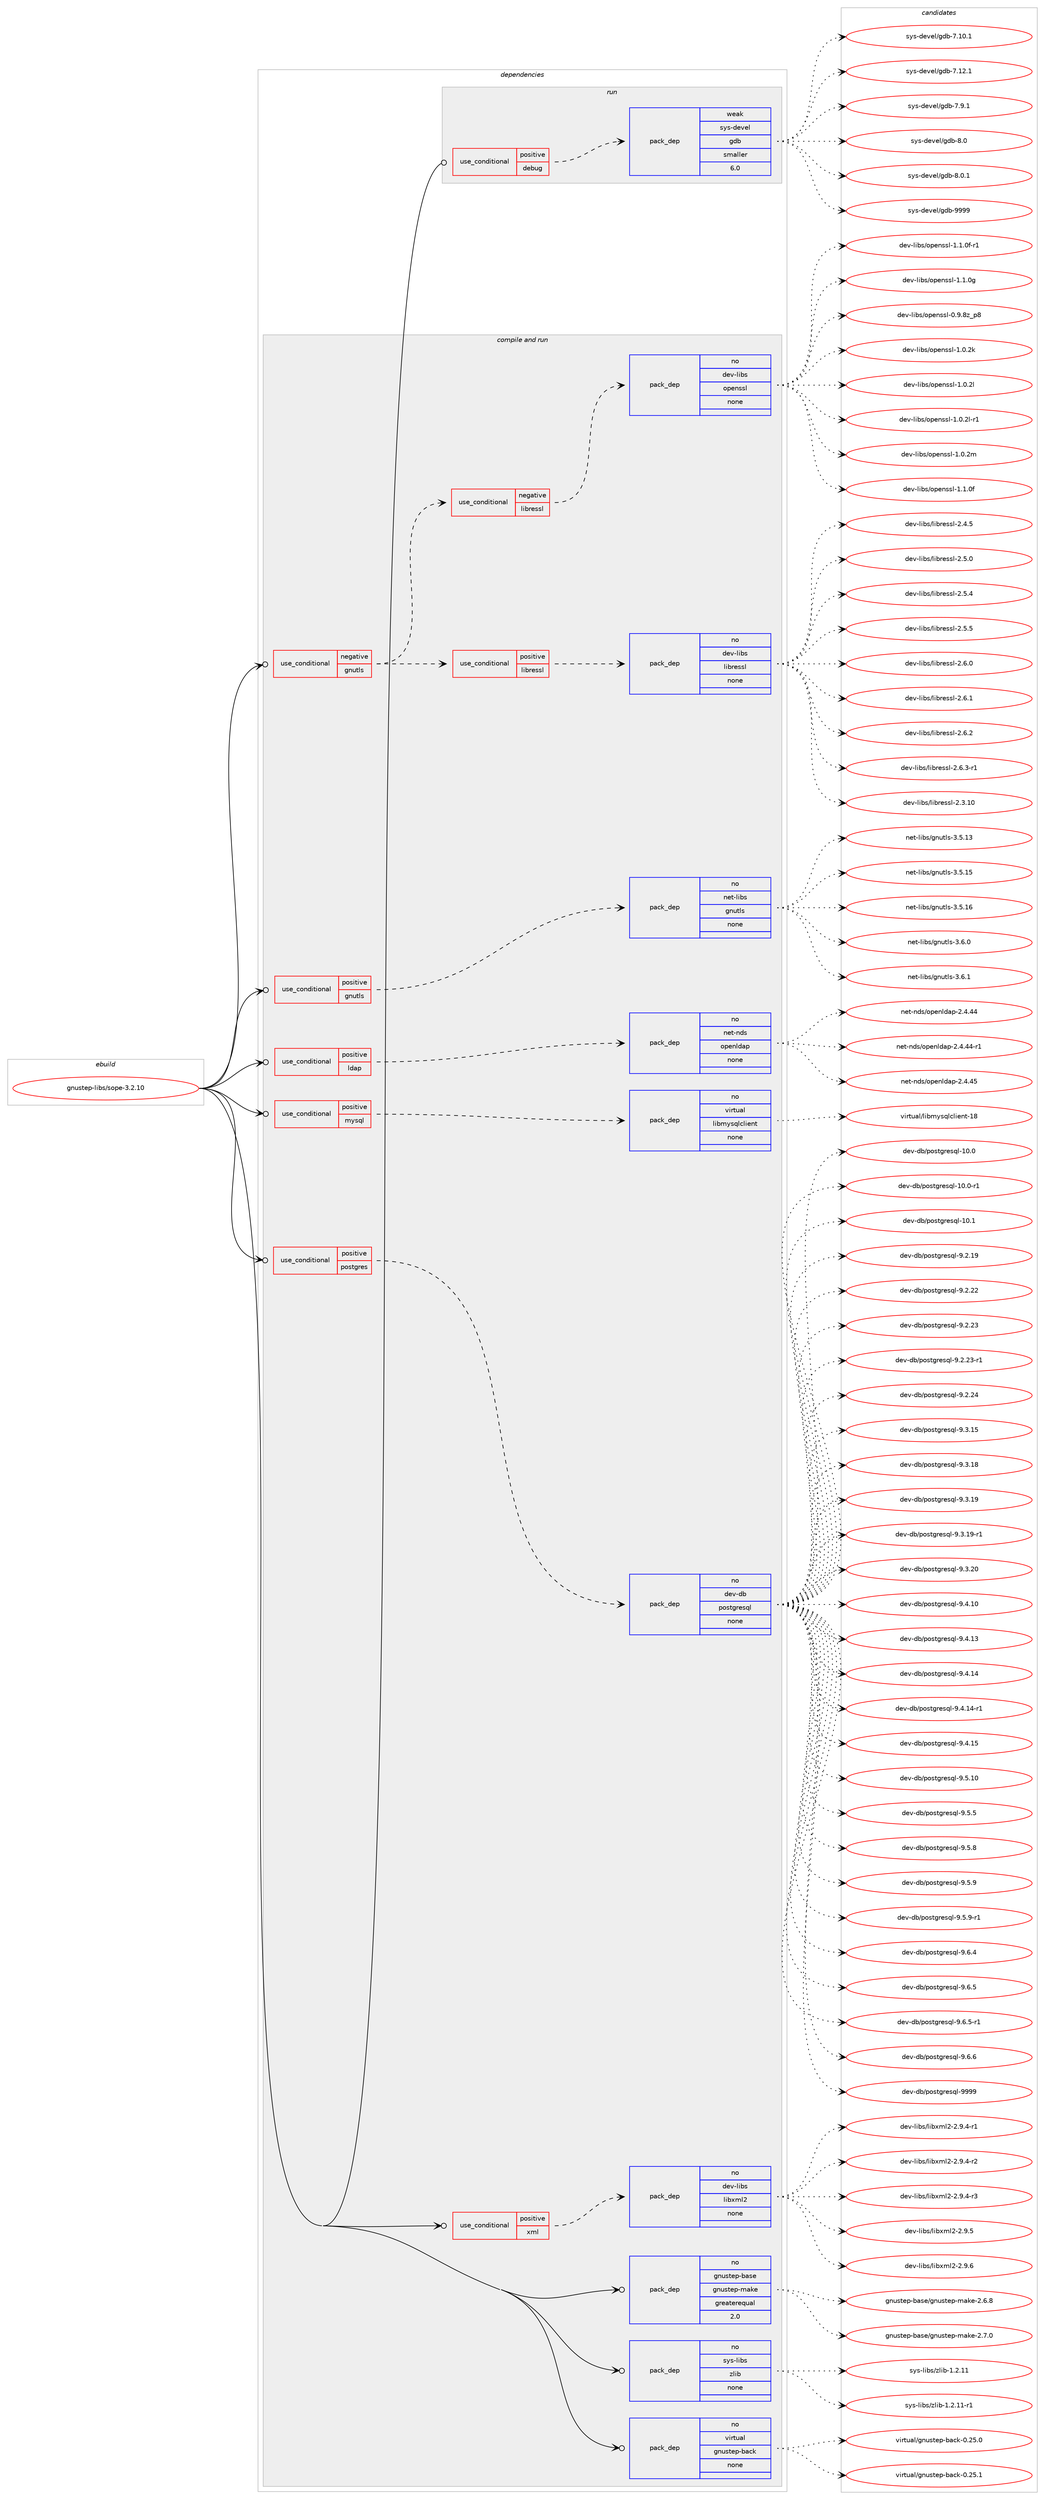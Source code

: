 digraph prolog {

# *************
# Graph options
# *************

newrank=true;
concentrate=true;
compound=true;
graph [rankdir=LR,fontname=Helvetica,fontsize=10,ranksep=1.5];#, ranksep=2.5, nodesep=0.2];
edge  [arrowhead=vee];
node  [fontname=Helvetica,fontsize=10];

# **********
# The ebuild
# **********

subgraph cluster_leftcol {
color=gray;
rank=same;
label=<<i>ebuild</i>>;
id [label="gnustep-libs/sope-3.2.10", color=red, width=4, href="../gnustep-libs/sope-3.2.10.svg"];
}

# ****************
# The dependencies
# ****************

subgraph cluster_midcol {
color=gray;
label=<<i>dependencies</i>>;
subgraph cluster_compile {
fillcolor="#eeeeee";
style=filled;
label=<<i>compile</i>>;
}
subgraph cluster_compileandrun {
fillcolor="#eeeeee";
style=filled;
label=<<i>compile and run</i>>;
subgraph cond82252 {
dependency312917 [label=<<TABLE BORDER="0" CELLBORDER="1" CELLSPACING="0" CELLPADDING="4"><TR><TD ROWSPAN="3" CELLPADDING="10">use_conditional</TD></TR><TR><TD>negative</TD></TR><TR><TD>gnutls</TD></TR></TABLE>>, shape=none, color=red];
subgraph cond82253 {
dependency312918 [label=<<TABLE BORDER="0" CELLBORDER="1" CELLSPACING="0" CELLPADDING="4"><TR><TD ROWSPAN="3" CELLPADDING="10">use_conditional</TD></TR><TR><TD>negative</TD></TR><TR><TD>libressl</TD></TR></TABLE>>, shape=none, color=red];
subgraph pack225685 {
dependency312919 [label=<<TABLE BORDER="0" CELLBORDER="1" CELLSPACING="0" CELLPADDING="4" WIDTH="220"><TR><TD ROWSPAN="6" CELLPADDING="30">pack_dep</TD></TR><TR><TD WIDTH="110">no</TD></TR><TR><TD>dev-libs</TD></TR><TR><TD>openssl</TD></TR><TR><TD>none</TD></TR><TR><TD></TD></TR></TABLE>>, shape=none, color=blue];
}
dependency312918:e -> dependency312919:w [weight=20,style="dashed",arrowhead="vee"];
}
dependency312917:e -> dependency312918:w [weight=20,style="dashed",arrowhead="vee"];
subgraph cond82254 {
dependency312920 [label=<<TABLE BORDER="0" CELLBORDER="1" CELLSPACING="0" CELLPADDING="4"><TR><TD ROWSPAN="3" CELLPADDING="10">use_conditional</TD></TR><TR><TD>positive</TD></TR><TR><TD>libressl</TD></TR></TABLE>>, shape=none, color=red];
subgraph pack225686 {
dependency312921 [label=<<TABLE BORDER="0" CELLBORDER="1" CELLSPACING="0" CELLPADDING="4" WIDTH="220"><TR><TD ROWSPAN="6" CELLPADDING="30">pack_dep</TD></TR><TR><TD WIDTH="110">no</TD></TR><TR><TD>dev-libs</TD></TR><TR><TD>libressl</TD></TR><TR><TD>none</TD></TR><TR><TD></TD></TR></TABLE>>, shape=none, color=blue];
}
dependency312920:e -> dependency312921:w [weight=20,style="dashed",arrowhead="vee"];
}
dependency312917:e -> dependency312920:w [weight=20,style="dashed",arrowhead="vee"];
}
id:e -> dependency312917:w [weight=20,style="solid",arrowhead="odotvee"];
subgraph cond82255 {
dependency312922 [label=<<TABLE BORDER="0" CELLBORDER="1" CELLSPACING="0" CELLPADDING="4"><TR><TD ROWSPAN="3" CELLPADDING="10">use_conditional</TD></TR><TR><TD>positive</TD></TR><TR><TD>gnutls</TD></TR></TABLE>>, shape=none, color=red];
subgraph pack225687 {
dependency312923 [label=<<TABLE BORDER="0" CELLBORDER="1" CELLSPACING="0" CELLPADDING="4" WIDTH="220"><TR><TD ROWSPAN="6" CELLPADDING="30">pack_dep</TD></TR><TR><TD WIDTH="110">no</TD></TR><TR><TD>net-libs</TD></TR><TR><TD>gnutls</TD></TR><TR><TD>none</TD></TR><TR><TD></TD></TR></TABLE>>, shape=none, color=blue];
}
dependency312922:e -> dependency312923:w [weight=20,style="dashed",arrowhead="vee"];
}
id:e -> dependency312922:w [weight=20,style="solid",arrowhead="odotvee"];
subgraph cond82256 {
dependency312924 [label=<<TABLE BORDER="0" CELLBORDER="1" CELLSPACING="0" CELLPADDING="4"><TR><TD ROWSPAN="3" CELLPADDING="10">use_conditional</TD></TR><TR><TD>positive</TD></TR><TR><TD>ldap</TD></TR></TABLE>>, shape=none, color=red];
subgraph pack225688 {
dependency312925 [label=<<TABLE BORDER="0" CELLBORDER="1" CELLSPACING="0" CELLPADDING="4" WIDTH="220"><TR><TD ROWSPAN="6" CELLPADDING="30">pack_dep</TD></TR><TR><TD WIDTH="110">no</TD></TR><TR><TD>net-nds</TD></TR><TR><TD>openldap</TD></TR><TR><TD>none</TD></TR><TR><TD></TD></TR></TABLE>>, shape=none, color=blue];
}
dependency312924:e -> dependency312925:w [weight=20,style="dashed",arrowhead="vee"];
}
id:e -> dependency312924:w [weight=20,style="solid",arrowhead="odotvee"];
subgraph cond82257 {
dependency312926 [label=<<TABLE BORDER="0" CELLBORDER="1" CELLSPACING="0" CELLPADDING="4"><TR><TD ROWSPAN="3" CELLPADDING="10">use_conditional</TD></TR><TR><TD>positive</TD></TR><TR><TD>mysql</TD></TR></TABLE>>, shape=none, color=red];
subgraph pack225689 {
dependency312927 [label=<<TABLE BORDER="0" CELLBORDER="1" CELLSPACING="0" CELLPADDING="4" WIDTH="220"><TR><TD ROWSPAN="6" CELLPADDING="30">pack_dep</TD></TR><TR><TD WIDTH="110">no</TD></TR><TR><TD>virtual</TD></TR><TR><TD>libmysqlclient</TD></TR><TR><TD>none</TD></TR><TR><TD></TD></TR></TABLE>>, shape=none, color=blue];
}
dependency312926:e -> dependency312927:w [weight=20,style="dashed",arrowhead="vee"];
}
id:e -> dependency312926:w [weight=20,style="solid",arrowhead="odotvee"];
subgraph cond82258 {
dependency312928 [label=<<TABLE BORDER="0" CELLBORDER="1" CELLSPACING="0" CELLPADDING="4"><TR><TD ROWSPAN="3" CELLPADDING="10">use_conditional</TD></TR><TR><TD>positive</TD></TR><TR><TD>postgres</TD></TR></TABLE>>, shape=none, color=red];
subgraph pack225690 {
dependency312929 [label=<<TABLE BORDER="0" CELLBORDER="1" CELLSPACING="0" CELLPADDING="4" WIDTH="220"><TR><TD ROWSPAN="6" CELLPADDING="30">pack_dep</TD></TR><TR><TD WIDTH="110">no</TD></TR><TR><TD>dev-db</TD></TR><TR><TD>postgresql</TD></TR><TR><TD>none</TD></TR><TR><TD></TD></TR></TABLE>>, shape=none, color=blue];
}
dependency312928:e -> dependency312929:w [weight=20,style="dashed",arrowhead="vee"];
}
id:e -> dependency312928:w [weight=20,style="solid",arrowhead="odotvee"];
subgraph cond82259 {
dependency312930 [label=<<TABLE BORDER="0" CELLBORDER="1" CELLSPACING="0" CELLPADDING="4"><TR><TD ROWSPAN="3" CELLPADDING="10">use_conditional</TD></TR><TR><TD>positive</TD></TR><TR><TD>xml</TD></TR></TABLE>>, shape=none, color=red];
subgraph pack225691 {
dependency312931 [label=<<TABLE BORDER="0" CELLBORDER="1" CELLSPACING="0" CELLPADDING="4" WIDTH="220"><TR><TD ROWSPAN="6" CELLPADDING="30">pack_dep</TD></TR><TR><TD WIDTH="110">no</TD></TR><TR><TD>dev-libs</TD></TR><TR><TD>libxml2</TD></TR><TR><TD>none</TD></TR><TR><TD></TD></TR></TABLE>>, shape=none, color=blue];
}
dependency312930:e -> dependency312931:w [weight=20,style="dashed",arrowhead="vee"];
}
id:e -> dependency312930:w [weight=20,style="solid",arrowhead="odotvee"];
subgraph pack225692 {
dependency312932 [label=<<TABLE BORDER="0" CELLBORDER="1" CELLSPACING="0" CELLPADDING="4" WIDTH="220"><TR><TD ROWSPAN="6" CELLPADDING="30">pack_dep</TD></TR><TR><TD WIDTH="110">no</TD></TR><TR><TD>gnustep-base</TD></TR><TR><TD>gnustep-make</TD></TR><TR><TD>greaterequal</TD></TR><TR><TD>2.0</TD></TR></TABLE>>, shape=none, color=blue];
}
id:e -> dependency312932:w [weight=20,style="solid",arrowhead="odotvee"];
subgraph pack225693 {
dependency312933 [label=<<TABLE BORDER="0" CELLBORDER="1" CELLSPACING="0" CELLPADDING="4" WIDTH="220"><TR><TD ROWSPAN="6" CELLPADDING="30">pack_dep</TD></TR><TR><TD WIDTH="110">no</TD></TR><TR><TD>sys-libs</TD></TR><TR><TD>zlib</TD></TR><TR><TD>none</TD></TR><TR><TD></TD></TR></TABLE>>, shape=none, color=blue];
}
id:e -> dependency312933:w [weight=20,style="solid",arrowhead="odotvee"];
subgraph pack225694 {
dependency312934 [label=<<TABLE BORDER="0" CELLBORDER="1" CELLSPACING="0" CELLPADDING="4" WIDTH="220"><TR><TD ROWSPAN="6" CELLPADDING="30">pack_dep</TD></TR><TR><TD WIDTH="110">no</TD></TR><TR><TD>virtual</TD></TR><TR><TD>gnustep-back</TD></TR><TR><TD>none</TD></TR><TR><TD></TD></TR></TABLE>>, shape=none, color=blue];
}
id:e -> dependency312934:w [weight=20,style="solid",arrowhead="odotvee"];
}
subgraph cluster_run {
fillcolor="#eeeeee";
style=filled;
label=<<i>run</i>>;
subgraph cond82260 {
dependency312935 [label=<<TABLE BORDER="0" CELLBORDER="1" CELLSPACING="0" CELLPADDING="4"><TR><TD ROWSPAN="3" CELLPADDING="10">use_conditional</TD></TR><TR><TD>positive</TD></TR><TR><TD>debug</TD></TR></TABLE>>, shape=none, color=red];
subgraph pack225695 {
dependency312936 [label=<<TABLE BORDER="0" CELLBORDER="1" CELLSPACING="0" CELLPADDING="4" WIDTH="220"><TR><TD ROWSPAN="6" CELLPADDING="30">pack_dep</TD></TR><TR><TD WIDTH="110">weak</TD></TR><TR><TD>sys-devel</TD></TR><TR><TD>gdb</TD></TR><TR><TD>smaller</TD></TR><TR><TD>6.0</TD></TR></TABLE>>, shape=none, color=blue];
}
dependency312935:e -> dependency312936:w [weight=20,style="dashed",arrowhead="vee"];
}
id:e -> dependency312935:w [weight=20,style="solid",arrowhead="odot"];
}
}

# **************
# The candidates
# **************

subgraph cluster_choices {
rank=same;
color=gray;
label=<<i>candidates</i>>;

subgraph choice225685 {
color=black;
nodesep=1;
choice1001011184510810598115471111121011101151151084548465746561229511256 [label="dev-libs/openssl-0.9.8z_p8", color=red, width=4,href="../dev-libs/openssl-0.9.8z_p8.svg"];
choice100101118451081059811547111112101110115115108454946484650107 [label="dev-libs/openssl-1.0.2k", color=red, width=4,href="../dev-libs/openssl-1.0.2k.svg"];
choice100101118451081059811547111112101110115115108454946484650108 [label="dev-libs/openssl-1.0.2l", color=red, width=4,href="../dev-libs/openssl-1.0.2l.svg"];
choice1001011184510810598115471111121011101151151084549464846501084511449 [label="dev-libs/openssl-1.0.2l-r1", color=red, width=4,href="../dev-libs/openssl-1.0.2l-r1.svg"];
choice100101118451081059811547111112101110115115108454946484650109 [label="dev-libs/openssl-1.0.2m", color=red, width=4,href="../dev-libs/openssl-1.0.2m.svg"];
choice100101118451081059811547111112101110115115108454946494648102 [label="dev-libs/openssl-1.1.0f", color=red, width=4,href="../dev-libs/openssl-1.1.0f.svg"];
choice1001011184510810598115471111121011101151151084549464946481024511449 [label="dev-libs/openssl-1.1.0f-r1", color=red, width=4,href="../dev-libs/openssl-1.1.0f-r1.svg"];
choice100101118451081059811547111112101110115115108454946494648103 [label="dev-libs/openssl-1.1.0g", color=red, width=4,href="../dev-libs/openssl-1.1.0g.svg"];
dependency312919:e -> choice1001011184510810598115471111121011101151151084548465746561229511256:w [style=dotted,weight="100"];
dependency312919:e -> choice100101118451081059811547111112101110115115108454946484650107:w [style=dotted,weight="100"];
dependency312919:e -> choice100101118451081059811547111112101110115115108454946484650108:w [style=dotted,weight="100"];
dependency312919:e -> choice1001011184510810598115471111121011101151151084549464846501084511449:w [style=dotted,weight="100"];
dependency312919:e -> choice100101118451081059811547111112101110115115108454946484650109:w [style=dotted,weight="100"];
dependency312919:e -> choice100101118451081059811547111112101110115115108454946494648102:w [style=dotted,weight="100"];
dependency312919:e -> choice1001011184510810598115471111121011101151151084549464946481024511449:w [style=dotted,weight="100"];
dependency312919:e -> choice100101118451081059811547111112101110115115108454946494648103:w [style=dotted,weight="100"];
}
subgraph choice225686 {
color=black;
nodesep=1;
choice1001011184510810598115471081059811410111511510845504651464948 [label="dev-libs/libressl-2.3.10", color=red, width=4,href="../dev-libs/libressl-2.3.10.svg"];
choice10010111845108105981154710810598114101115115108455046524653 [label="dev-libs/libressl-2.4.5", color=red, width=4,href="../dev-libs/libressl-2.4.5.svg"];
choice10010111845108105981154710810598114101115115108455046534648 [label="dev-libs/libressl-2.5.0", color=red, width=4,href="../dev-libs/libressl-2.5.0.svg"];
choice10010111845108105981154710810598114101115115108455046534652 [label="dev-libs/libressl-2.5.4", color=red, width=4,href="../dev-libs/libressl-2.5.4.svg"];
choice10010111845108105981154710810598114101115115108455046534653 [label="dev-libs/libressl-2.5.5", color=red, width=4,href="../dev-libs/libressl-2.5.5.svg"];
choice10010111845108105981154710810598114101115115108455046544648 [label="dev-libs/libressl-2.6.0", color=red, width=4,href="../dev-libs/libressl-2.6.0.svg"];
choice10010111845108105981154710810598114101115115108455046544649 [label="dev-libs/libressl-2.6.1", color=red, width=4,href="../dev-libs/libressl-2.6.1.svg"];
choice10010111845108105981154710810598114101115115108455046544650 [label="dev-libs/libressl-2.6.2", color=red, width=4,href="../dev-libs/libressl-2.6.2.svg"];
choice100101118451081059811547108105981141011151151084550465446514511449 [label="dev-libs/libressl-2.6.3-r1", color=red, width=4,href="../dev-libs/libressl-2.6.3-r1.svg"];
dependency312921:e -> choice1001011184510810598115471081059811410111511510845504651464948:w [style=dotted,weight="100"];
dependency312921:e -> choice10010111845108105981154710810598114101115115108455046524653:w [style=dotted,weight="100"];
dependency312921:e -> choice10010111845108105981154710810598114101115115108455046534648:w [style=dotted,weight="100"];
dependency312921:e -> choice10010111845108105981154710810598114101115115108455046534652:w [style=dotted,weight="100"];
dependency312921:e -> choice10010111845108105981154710810598114101115115108455046534653:w [style=dotted,weight="100"];
dependency312921:e -> choice10010111845108105981154710810598114101115115108455046544648:w [style=dotted,weight="100"];
dependency312921:e -> choice10010111845108105981154710810598114101115115108455046544649:w [style=dotted,weight="100"];
dependency312921:e -> choice10010111845108105981154710810598114101115115108455046544650:w [style=dotted,weight="100"];
dependency312921:e -> choice100101118451081059811547108105981141011151151084550465446514511449:w [style=dotted,weight="100"];
}
subgraph choice225687 {
color=black;
nodesep=1;
choice11010111645108105981154710311011711610811545514653464951 [label="net-libs/gnutls-3.5.13", color=red, width=4,href="../net-libs/gnutls-3.5.13.svg"];
choice11010111645108105981154710311011711610811545514653464953 [label="net-libs/gnutls-3.5.15", color=red, width=4,href="../net-libs/gnutls-3.5.15.svg"];
choice11010111645108105981154710311011711610811545514653464954 [label="net-libs/gnutls-3.5.16", color=red, width=4,href="../net-libs/gnutls-3.5.16.svg"];
choice110101116451081059811547103110117116108115455146544648 [label="net-libs/gnutls-3.6.0", color=red, width=4,href="../net-libs/gnutls-3.6.0.svg"];
choice110101116451081059811547103110117116108115455146544649 [label="net-libs/gnutls-3.6.1", color=red, width=4,href="../net-libs/gnutls-3.6.1.svg"];
dependency312923:e -> choice11010111645108105981154710311011711610811545514653464951:w [style=dotted,weight="100"];
dependency312923:e -> choice11010111645108105981154710311011711610811545514653464953:w [style=dotted,weight="100"];
dependency312923:e -> choice11010111645108105981154710311011711610811545514653464954:w [style=dotted,weight="100"];
dependency312923:e -> choice110101116451081059811547103110117116108115455146544648:w [style=dotted,weight="100"];
dependency312923:e -> choice110101116451081059811547103110117116108115455146544649:w [style=dotted,weight="100"];
}
subgraph choice225688 {
color=black;
nodesep=1;
choice11010111645110100115471111121011101081009711245504652465252 [label="net-nds/openldap-2.4.44", color=red, width=4,href="../net-nds/openldap-2.4.44.svg"];
choice110101116451101001154711111210111010810097112455046524652524511449 [label="net-nds/openldap-2.4.44-r1", color=red, width=4,href="../net-nds/openldap-2.4.44-r1.svg"];
choice11010111645110100115471111121011101081009711245504652465253 [label="net-nds/openldap-2.4.45", color=red, width=4,href="../net-nds/openldap-2.4.45.svg"];
dependency312925:e -> choice11010111645110100115471111121011101081009711245504652465252:w [style=dotted,weight="100"];
dependency312925:e -> choice110101116451101001154711111210111010810097112455046524652524511449:w [style=dotted,weight="100"];
dependency312925:e -> choice11010111645110100115471111121011101081009711245504652465253:w [style=dotted,weight="100"];
}
subgraph choice225689 {
color=black;
nodesep=1;
choice11810511411611797108471081059810912111511310899108105101110116454956 [label="virtual/libmysqlclient-18", color=red, width=4,href="../virtual/libmysqlclient-18.svg"];
dependency312927:e -> choice11810511411611797108471081059810912111511310899108105101110116454956:w [style=dotted,weight="100"];
}
subgraph choice225690 {
color=black;
nodesep=1;
choice1001011184510098471121111151161031141011151131084549484648 [label="dev-db/postgresql-10.0", color=red, width=4,href="../dev-db/postgresql-10.0.svg"];
choice10010111845100984711211111511610311410111511310845494846484511449 [label="dev-db/postgresql-10.0-r1", color=red, width=4,href="../dev-db/postgresql-10.0-r1.svg"];
choice1001011184510098471121111151161031141011151131084549484649 [label="dev-db/postgresql-10.1", color=red, width=4,href="../dev-db/postgresql-10.1.svg"];
choice10010111845100984711211111511610311410111511310845574650464957 [label="dev-db/postgresql-9.2.19", color=red, width=4,href="../dev-db/postgresql-9.2.19.svg"];
choice10010111845100984711211111511610311410111511310845574650465050 [label="dev-db/postgresql-9.2.22", color=red, width=4,href="../dev-db/postgresql-9.2.22.svg"];
choice10010111845100984711211111511610311410111511310845574650465051 [label="dev-db/postgresql-9.2.23", color=red, width=4,href="../dev-db/postgresql-9.2.23.svg"];
choice100101118451009847112111115116103114101115113108455746504650514511449 [label="dev-db/postgresql-9.2.23-r1", color=red, width=4,href="../dev-db/postgresql-9.2.23-r1.svg"];
choice10010111845100984711211111511610311410111511310845574650465052 [label="dev-db/postgresql-9.2.24", color=red, width=4,href="../dev-db/postgresql-9.2.24.svg"];
choice10010111845100984711211111511610311410111511310845574651464953 [label="dev-db/postgresql-9.3.15", color=red, width=4,href="../dev-db/postgresql-9.3.15.svg"];
choice10010111845100984711211111511610311410111511310845574651464956 [label="dev-db/postgresql-9.3.18", color=red, width=4,href="../dev-db/postgresql-9.3.18.svg"];
choice10010111845100984711211111511610311410111511310845574651464957 [label="dev-db/postgresql-9.3.19", color=red, width=4,href="../dev-db/postgresql-9.3.19.svg"];
choice100101118451009847112111115116103114101115113108455746514649574511449 [label="dev-db/postgresql-9.3.19-r1", color=red, width=4,href="../dev-db/postgresql-9.3.19-r1.svg"];
choice10010111845100984711211111511610311410111511310845574651465048 [label="dev-db/postgresql-9.3.20", color=red, width=4,href="../dev-db/postgresql-9.3.20.svg"];
choice10010111845100984711211111511610311410111511310845574652464948 [label="dev-db/postgresql-9.4.10", color=red, width=4,href="../dev-db/postgresql-9.4.10.svg"];
choice10010111845100984711211111511610311410111511310845574652464951 [label="dev-db/postgresql-9.4.13", color=red, width=4,href="../dev-db/postgresql-9.4.13.svg"];
choice10010111845100984711211111511610311410111511310845574652464952 [label="dev-db/postgresql-9.4.14", color=red, width=4,href="../dev-db/postgresql-9.4.14.svg"];
choice100101118451009847112111115116103114101115113108455746524649524511449 [label="dev-db/postgresql-9.4.14-r1", color=red, width=4,href="../dev-db/postgresql-9.4.14-r1.svg"];
choice10010111845100984711211111511610311410111511310845574652464953 [label="dev-db/postgresql-9.4.15", color=red, width=4,href="../dev-db/postgresql-9.4.15.svg"];
choice10010111845100984711211111511610311410111511310845574653464948 [label="dev-db/postgresql-9.5.10", color=red, width=4,href="../dev-db/postgresql-9.5.10.svg"];
choice100101118451009847112111115116103114101115113108455746534653 [label="dev-db/postgresql-9.5.5", color=red, width=4,href="../dev-db/postgresql-9.5.5.svg"];
choice100101118451009847112111115116103114101115113108455746534656 [label="dev-db/postgresql-9.5.8", color=red, width=4,href="../dev-db/postgresql-9.5.8.svg"];
choice100101118451009847112111115116103114101115113108455746534657 [label="dev-db/postgresql-9.5.9", color=red, width=4,href="../dev-db/postgresql-9.5.9.svg"];
choice1001011184510098471121111151161031141011151131084557465346574511449 [label="dev-db/postgresql-9.5.9-r1", color=red, width=4,href="../dev-db/postgresql-9.5.9-r1.svg"];
choice100101118451009847112111115116103114101115113108455746544652 [label="dev-db/postgresql-9.6.4", color=red, width=4,href="../dev-db/postgresql-9.6.4.svg"];
choice100101118451009847112111115116103114101115113108455746544653 [label="dev-db/postgresql-9.6.5", color=red, width=4,href="../dev-db/postgresql-9.6.5.svg"];
choice1001011184510098471121111151161031141011151131084557465446534511449 [label="dev-db/postgresql-9.6.5-r1", color=red, width=4,href="../dev-db/postgresql-9.6.5-r1.svg"];
choice100101118451009847112111115116103114101115113108455746544654 [label="dev-db/postgresql-9.6.6", color=red, width=4,href="../dev-db/postgresql-9.6.6.svg"];
choice1001011184510098471121111151161031141011151131084557575757 [label="dev-db/postgresql-9999", color=red, width=4,href="../dev-db/postgresql-9999.svg"];
dependency312929:e -> choice1001011184510098471121111151161031141011151131084549484648:w [style=dotted,weight="100"];
dependency312929:e -> choice10010111845100984711211111511610311410111511310845494846484511449:w [style=dotted,weight="100"];
dependency312929:e -> choice1001011184510098471121111151161031141011151131084549484649:w [style=dotted,weight="100"];
dependency312929:e -> choice10010111845100984711211111511610311410111511310845574650464957:w [style=dotted,weight="100"];
dependency312929:e -> choice10010111845100984711211111511610311410111511310845574650465050:w [style=dotted,weight="100"];
dependency312929:e -> choice10010111845100984711211111511610311410111511310845574650465051:w [style=dotted,weight="100"];
dependency312929:e -> choice100101118451009847112111115116103114101115113108455746504650514511449:w [style=dotted,weight="100"];
dependency312929:e -> choice10010111845100984711211111511610311410111511310845574650465052:w [style=dotted,weight="100"];
dependency312929:e -> choice10010111845100984711211111511610311410111511310845574651464953:w [style=dotted,weight="100"];
dependency312929:e -> choice10010111845100984711211111511610311410111511310845574651464956:w [style=dotted,weight="100"];
dependency312929:e -> choice10010111845100984711211111511610311410111511310845574651464957:w [style=dotted,weight="100"];
dependency312929:e -> choice100101118451009847112111115116103114101115113108455746514649574511449:w [style=dotted,weight="100"];
dependency312929:e -> choice10010111845100984711211111511610311410111511310845574651465048:w [style=dotted,weight="100"];
dependency312929:e -> choice10010111845100984711211111511610311410111511310845574652464948:w [style=dotted,weight="100"];
dependency312929:e -> choice10010111845100984711211111511610311410111511310845574652464951:w [style=dotted,weight="100"];
dependency312929:e -> choice10010111845100984711211111511610311410111511310845574652464952:w [style=dotted,weight="100"];
dependency312929:e -> choice100101118451009847112111115116103114101115113108455746524649524511449:w [style=dotted,weight="100"];
dependency312929:e -> choice10010111845100984711211111511610311410111511310845574652464953:w [style=dotted,weight="100"];
dependency312929:e -> choice10010111845100984711211111511610311410111511310845574653464948:w [style=dotted,weight="100"];
dependency312929:e -> choice100101118451009847112111115116103114101115113108455746534653:w [style=dotted,weight="100"];
dependency312929:e -> choice100101118451009847112111115116103114101115113108455746534656:w [style=dotted,weight="100"];
dependency312929:e -> choice100101118451009847112111115116103114101115113108455746534657:w [style=dotted,weight="100"];
dependency312929:e -> choice1001011184510098471121111151161031141011151131084557465346574511449:w [style=dotted,weight="100"];
dependency312929:e -> choice100101118451009847112111115116103114101115113108455746544652:w [style=dotted,weight="100"];
dependency312929:e -> choice100101118451009847112111115116103114101115113108455746544653:w [style=dotted,weight="100"];
dependency312929:e -> choice1001011184510098471121111151161031141011151131084557465446534511449:w [style=dotted,weight="100"];
dependency312929:e -> choice100101118451009847112111115116103114101115113108455746544654:w [style=dotted,weight="100"];
dependency312929:e -> choice1001011184510098471121111151161031141011151131084557575757:w [style=dotted,weight="100"];
}
subgraph choice225691 {
color=black;
nodesep=1;
choice10010111845108105981154710810598120109108504550465746524511449 [label="dev-libs/libxml2-2.9.4-r1", color=red, width=4,href="../dev-libs/libxml2-2.9.4-r1.svg"];
choice10010111845108105981154710810598120109108504550465746524511450 [label="dev-libs/libxml2-2.9.4-r2", color=red, width=4,href="../dev-libs/libxml2-2.9.4-r2.svg"];
choice10010111845108105981154710810598120109108504550465746524511451 [label="dev-libs/libxml2-2.9.4-r3", color=red, width=4,href="../dev-libs/libxml2-2.9.4-r3.svg"];
choice1001011184510810598115471081059812010910850455046574653 [label="dev-libs/libxml2-2.9.5", color=red, width=4,href="../dev-libs/libxml2-2.9.5.svg"];
choice1001011184510810598115471081059812010910850455046574654 [label="dev-libs/libxml2-2.9.6", color=red, width=4,href="../dev-libs/libxml2-2.9.6.svg"];
dependency312931:e -> choice10010111845108105981154710810598120109108504550465746524511449:w [style=dotted,weight="100"];
dependency312931:e -> choice10010111845108105981154710810598120109108504550465746524511450:w [style=dotted,weight="100"];
dependency312931:e -> choice10010111845108105981154710810598120109108504550465746524511451:w [style=dotted,weight="100"];
dependency312931:e -> choice1001011184510810598115471081059812010910850455046574653:w [style=dotted,weight="100"];
dependency312931:e -> choice1001011184510810598115471081059812010910850455046574654:w [style=dotted,weight="100"];
}
subgraph choice225692 {
color=black;
nodesep=1;
choice103110117115116101112459897115101471031101171151161011124510997107101455046544656 [label="gnustep-base/gnustep-make-2.6.8", color=red, width=4,href="../gnustep-base/gnustep-make-2.6.8.svg"];
choice103110117115116101112459897115101471031101171151161011124510997107101455046554648 [label="gnustep-base/gnustep-make-2.7.0", color=red, width=4,href="../gnustep-base/gnustep-make-2.7.0.svg"];
dependency312932:e -> choice103110117115116101112459897115101471031101171151161011124510997107101455046544656:w [style=dotted,weight="100"];
dependency312932:e -> choice103110117115116101112459897115101471031101171151161011124510997107101455046554648:w [style=dotted,weight="100"];
}
subgraph choice225693 {
color=black;
nodesep=1;
choice1151211154510810598115471221081059845494650464949 [label="sys-libs/zlib-1.2.11", color=red, width=4,href="../sys-libs/zlib-1.2.11.svg"];
choice11512111545108105981154712210810598454946504649494511449 [label="sys-libs/zlib-1.2.11-r1", color=red, width=4,href="../sys-libs/zlib-1.2.11-r1.svg"];
dependency312933:e -> choice1151211154510810598115471221081059845494650464949:w [style=dotted,weight="100"];
dependency312933:e -> choice11512111545108105981154712210810598454946504649494511449:w [style=dotted,weight="100"];
}
subgraph choice225694 {
color=black;
nodesep=1;
choice11810511411611797108471031101171151161011124598979910745484650534648 [label="virtual/gnustep-back-0.25.0", color=red, width=4,href="../virtual/gnustep-back-0.25.0.svg"];
choice11810511411611797108471031101171151161011124598979910745484650534649 [label="virtual/gnustep-back-0.25.1", color=red, width=4,href="../virtual/gnustep-back-0.25.1.svg"];
dependency312934:e -> choice11810511411611797108471031101171151161011124598979910745484650534648:w [style=dotted,weight="100"];
dependency312934:e -> choice11810511411611797108471031101171151161011124598979910745484650534649:w [style=dotted,weight="100"];
}
subgraph choice225695 {
color=black;
nodesep=1;
choice11512111545100101118101108471031009845554649484649 [label="sys-devel/gdb-7.10.1", color=red, width=4,href="../sys-devel/gdb-7.10.1.svg"];
choice11512111545100101118101108471031009845554649504649 [label="sys-devel/gdb-7.12.1", color=red, width=4,href="../sys-devel/gdb-7.12.1.svg"];
choice115121115451001011181011084710310098455546574649 [label="sys-devel/gdb-7.9.1", color=red, width=4,href="../sys-devel/gdb-7.9.1.svg"];
choice11512111545100101118101108471031009845564648 [label="sys-devel/gdb-8.0", color=red, width=4,href="../sys-devel/gdb-8.0.svg"];
choice115121115451001011181011084710310098455646484649 [label="sys-devel/gdb-8.0.1", color=red, width=4,href="../sys-devel/gdb-8.0.1.svg"];
choice1151211154510010111810110847103100984557575757 [label="sys-devel/gdb-9999", color=red, width=4,href="../sys-devel/gdb-9999.svg"];
dependency312936:e -> choice11512111545100101118101108471031009845554649484649:w [style=dotted,weight="100"];
dependency312936:e -> choice11512111545100101118101108471031009845554649504649:w [style=dotted,weight="100"];
dependency312936:e -> choice115121115451001011181011084710310098455546574649:w [style=dotted,weight="100"];
dependency312936:e -> choice11512111545100101118101108471031009845564648:w [style=dotted,weight="100"];
dependency312936:e -> choice115121115451001011181011084710310098455646484649:w [style=dotted,weight="100"];
dependency312936:e -> choice1151211154510010111810110847103100984557575757:w [style=dotted,weight="100"];
}
}

}
